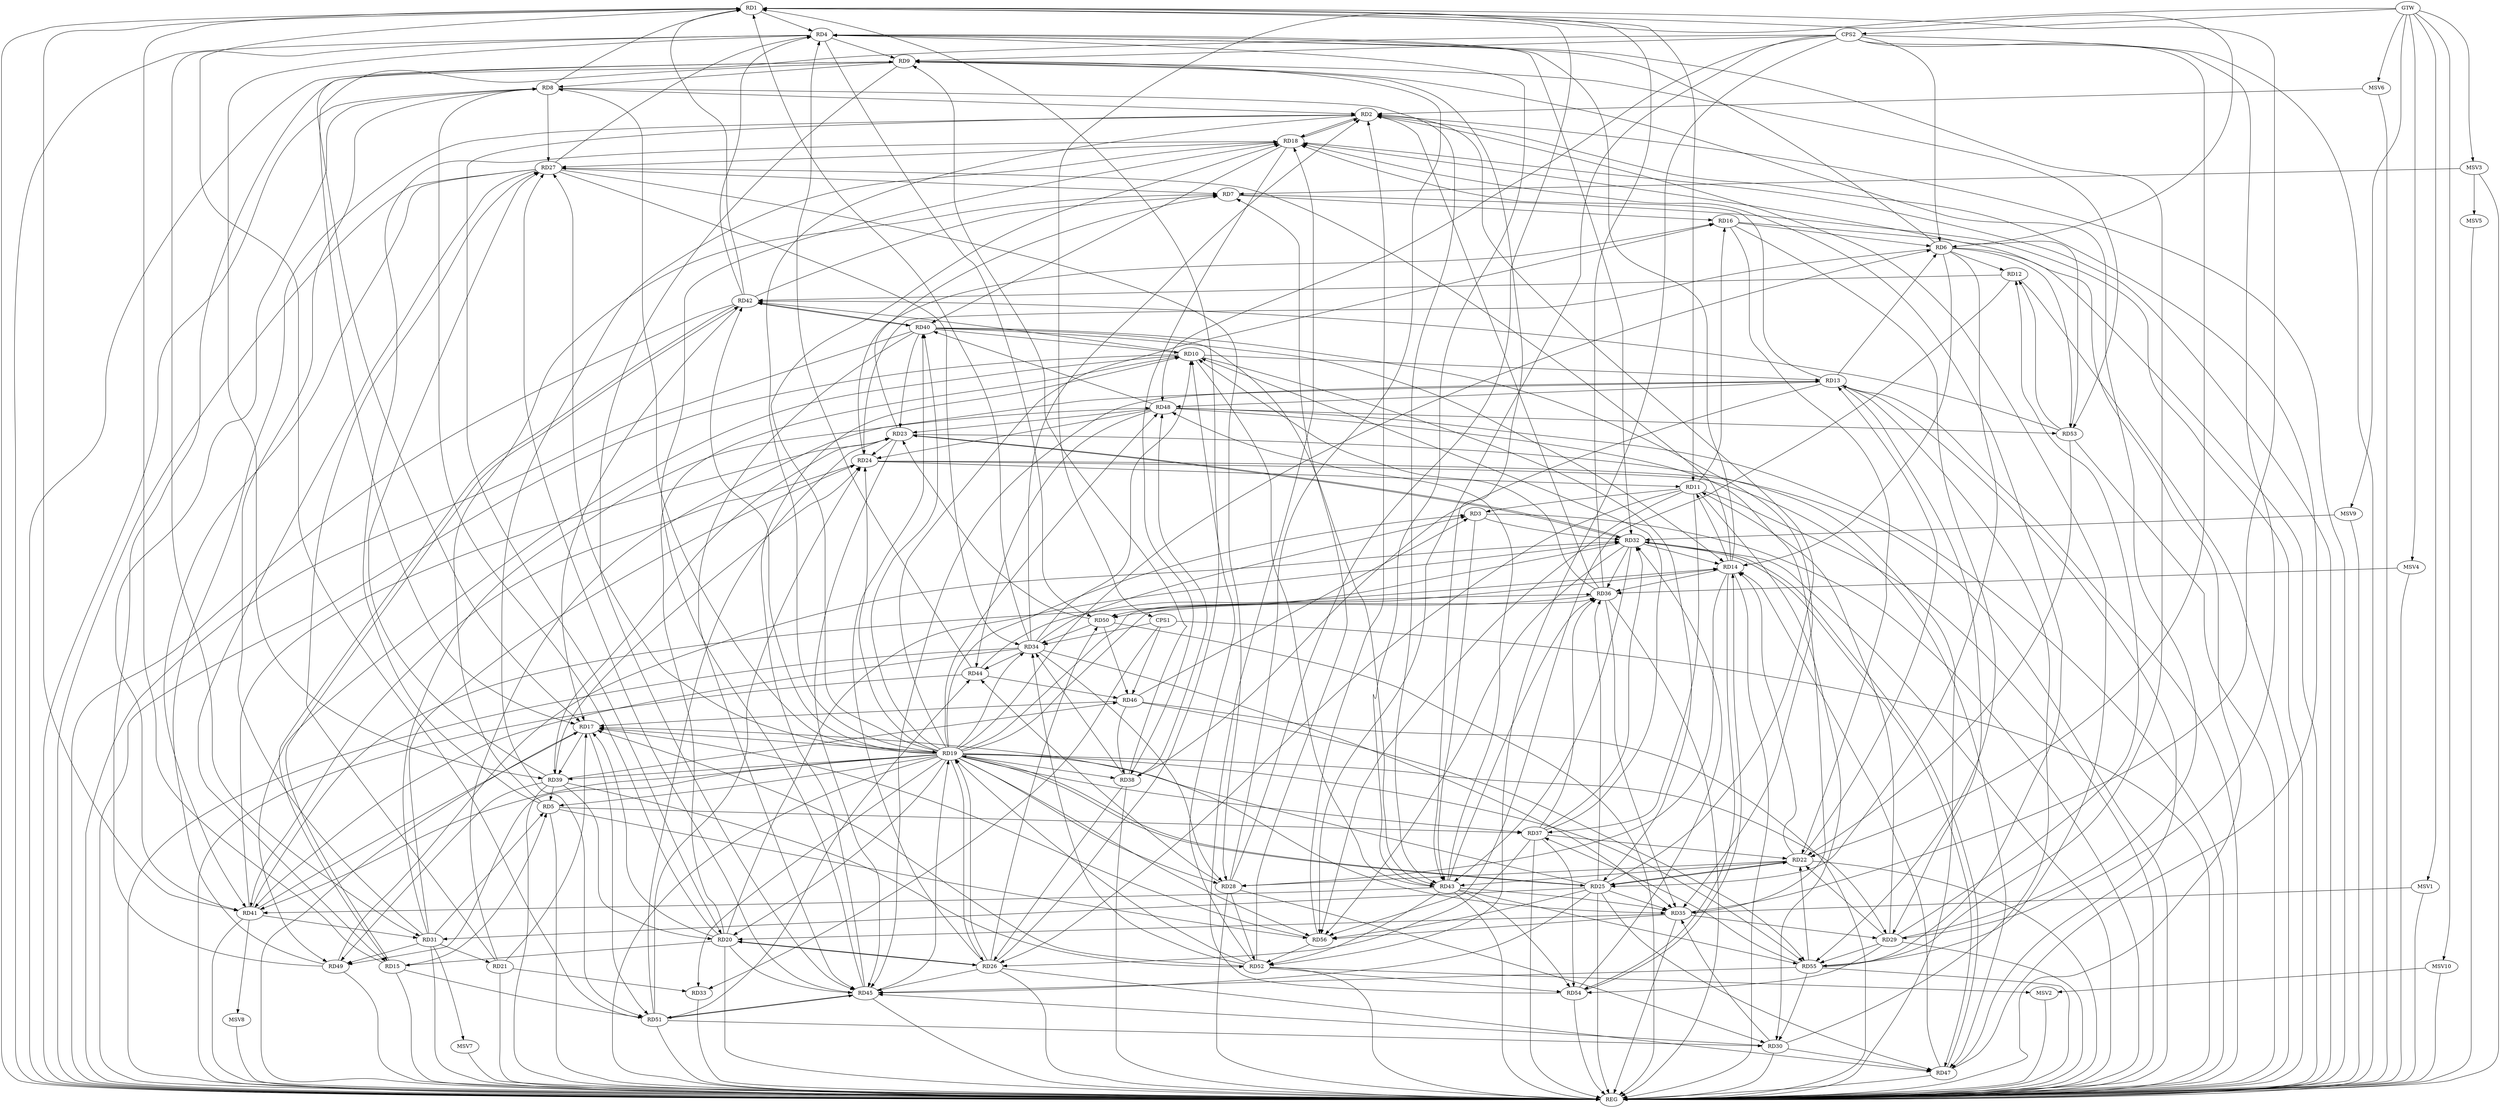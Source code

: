 strict digraph G {
  RD1 [ label="RD1" ];
  RD2 [ label="RD2" ];
  RD3 [ label="RD3" ];
  RD4 [ label="RD4" ];
  RD5 [ label="RD5" ];
  RD6 [ label="RD6" ];
  RD7 [ label="RD7" ];
  RD8 [ label="RD8" ];
  RD9 [ label="RD9" ];
  RD10 [ label="RD10" ];
  RD11 [ label="RD11" ];
  RD12 [ label="RD12" ];
  RD13 [ label="RD13" ];
  RD14 [ label="RD14" ];
  RD15 [ label="RD15" ];
  RD16 [ label="RD16" ];
  RD17 [ label="RD17" ];
  RD18 [ label="RD18" ];
  RD19 [ label="RD19" ];
  RD20 [ label="RD20" ];
  RD21 [ label="RD21" ];
  RD22 [ label="RD22" ];
  RD23 [ label="RD23" ];
  RD24 [ label="RD24" ];
  RD25 [ label="RD25" ];
  RD26 [ label="RD26" ];
  RD27 [ label="RD27" ];
  RD28 [ label="RD28" ];
  RD29 [ label="RD29" ];
  RD30 [ label="RD30" ];
  RD31 [ label="RD31" ];
  RD32 [ label="RD32" ];
  RD33 [ label="RD33" ];
  RD34 [ label="RD34" ];
  RD35 [ label="RD35" ];
  RD36 [ label="RD36" ];
  RD37 [ label="RD37" ];
  RD38 [ label="RD38" ];
  RD39 [ label="RD39" ];
  RD40 [ label="RD40" ];
  RD41 [ label="RD41" ];
  RD42 [ label="RD42" ];
  RD43 [ label="RD43" ];
  RD44 [ label="RD44" ];
  RD45 [ label="RD45" ];
  RD46 [ label="RD46" ];
  RD47 [ label="RD47" ];
  RD48 [ label="RD48" ];
  RD49 [ label="RD49" ];
  RD50 [ label="RD50" ];
  RD51 [ label="RD51" ];
  RD52 [ label="RD52" ];
  RD53 [ label="RD53" ];
  RD54 [ label="RD54" ];
  RD55 [ label="RD55" ];
  RD56 [ label="RD56" ];
  CPS1 [ label="CPS1" ];
  CPS2 [ label="CPS2" ];
  GTW [ label="GTW" ];
  REG [ label="REG" ];
  MSV1 [ label="MSV1" ];
  MSV2 [ label="MSV2" ];
  MSV3 [ label="MSV3" ];
  MSV4 [ label="MSV4" ];
  MSV5 [ label="MSV5" ];
  MSV6 [ label="MSV6" ];
  MSV7 [ label="MSV7" ];
  MSV8 [ label="MSV8" ];
  MSV9 [ label="MSV9" ];
  MSV10 [ label="MSV10" ];
  RD1 -> RD4;
  RD1 -> RD6;
  RD8 -> RD1;
  RD1 -> RD11;
  RD15 -> RD1;
  RD26 -> RD1;
  RD28 -> RD1;
  RD34 -> RD1;
  RD35 -> RD1;
  RD36 -> RD1;
  RD1 -> RD41;
  RD42 -> RD1;
  RD51 -> RD1;
  RD8 -> RD2;
  RD2 -> RD18;
  RD18 -> RD2;
  RD2 -> RD19;
  RD2 -> RD20;
  RD25 -> RD2;
  RD34 -> RD2;
  RD36 -> RD2;
  RD47 -> RD2;
  RD49 -> RD2;
  RD55 -> RD2;
  RD56 -> RD2;
  RD11 -> RD3;
  RD3 -> RD32;
  RD34 -> RD3;
  RD3 -> RD43;
  RD46 -> RD3;
  RD6 -> RD4;
  RD4 -> RD9;
  RD14 -> RD4;
  RD27 -> RD4;
  RD4 -> RD31;
  RD4 -> RD32;
  RD4 -> RD39;
  RD42 -> RD4;
  RD43 -> RD4;
  RD44 -> RD4;
  RD4 -> RD50;
  RD4 -> RD55;
  RD5 -> RD7;
  RD15 -> RD5;
  RD5 -> RD18;
  RD19 -> RD5;
  RD31 -> RD5;
  RD5 -> RD37;
  RD39 -> RD5;
  RD5 -> RD56;
  RD6 -> RD12;
  RD13 -> RD6;
  RD6 -> RD14;
  RD16 -> RD6;
  RD19 -> RD6;
  RD6 -> RD24;
  RD6 -> RD25;
  RD6 -> RD53;
  RD7 -> RD16;
  RD23 -> RD7;
  RD27 -> RD7;
  RD42 -> RD7;
  RD52 -> RD7;
  RD9 -> RD8;
  RD19 -> RD8;
  RD20 -> RD8;
  RD8 -> RD27;
  RD31 -> RD8;
  RD8 -> RD41;
  RD8 -> RD43;
  RD9 -> RD17;
  RD28 -> RD9;
  RD29 -> RD9;
  RD38 -> RD9;
  RD9 -> RD43;
  RD9 -> RD45;
  RD49 -> RD9;
  RD9 -> RD53;
  RD10 -> RD13;
  RD20 -> RD10;
  RD10 -> RD25;
  RD34 -> RD10;
  RD36 -> RD10;
  RD37 -> RD10;
  RD40 -> RD10;
  RD10 -> RD42;
  RD10 -> RD43;
  RD45 -> RD10;
  RD10 -> RD49;
  RD52 -> RD10;
  RD14 -> RD11;
  RD11 -> RD16;
  RD24 -> RD11;
  RD11 -> RD26;
  RD29 -> RD11;
  RD11 -> RD30;
  RD11 -> RD37;
  RD11 -> RD56;
  RD29 -> RD12;
  RD12 -> RD42;
  RD53 -> RD12;
  RD12 -> RD56;
  RD13 -> RD18;
  RD21 -> RD13;
  RD22 -> RD13;
  RD13 -> RD29;
  RD30 -> RD13;
  RD13 -> RD38;
  RD13 -> RD45;
  RD13 -> RD47;
  RD13 -> RD48;
  RD19 -> RD14;
  RD22 -> RD14;
  RD14 -> RD27;
  RD14 -> RD28;
  RD32 -> RD14;
  RD14 -> RD36;
  RD40 -> RD14;
  RD44 -> RD14;
  RD47 -> RD14;
  RD14 -> RD54;
  RD54 -> RD14;
  RD20 -> RD15;
  RD27 -> RD15;
  RD15 -> RD42;
  RD42 -> RD15;
  RD15 -> RD51;
  RD16 -> RD22;
  RD24 -> RD16;
  RD16 -> RD55;
  RD17 -> RD19;
  RD20 -> RD17;
  RD21 -> RD17;
  RD25 -> RD17;
  RD17 -> RD39;
  RD41 -> RD17;
  RD42 -> RD17;
  RD46 -> RD17;
  RD17 -> RD51;
  RD52 -> RD17;
  RD56 -> RD17;
  RD18 -> RD27;
  RD18 -> RD38;
  RD18 -> RD40;
  RD45 -> RD18;
  RD18 -> RD51;
  RD53 -> RD18;
  RD54 -> RD18;
  RD55 -> RD18;
  RD25 -> RD19;
  RD26 -> RD19;
  RD19 -> RD27;
  RD19 -> RD33;
  RD19 -> RD34;
  RD19 -> RD35;
  RD19 -> RD36;
  RD19 -> RD39;
  RD45 -> RD19;
  RD52 -> RD19;
  RD20 -> RD26;
  RD26 -> RD20;
  RD20 -> RD32;
  RD35 -> RD20;
  RD39 -> RD20;
  RD20 -> RD45;
  RD21 -> RD27;
  RD31 -> RD21;
  RD21 -> RD33;
  RD22 -> RD25;
  RD25 -> RD22;
  RD22 -> RD28;
  RD29 -> RD22;
  RD37 -> RD22;
  RD22 -> RD43;
  RD53 -> RD22;
  RD55 -> RD22;
  RD23 -> RD24;
  RD23 -> RD32;
  RD32 -> RD23;
  RD23 -> RD39;
  RD40 -> RD23;
  RD41 -> RD23;
  RD23 -> RD45;
  RD48 -> RD23;
  RD50 -> RD23;
  RD51 -> RD23;
  RD31 -> RD24;
  RD39 -> RD24;
  RD24 -> RD41;
  RD24 -> RD47;
  RD48 -> RD24;
  RD51 -> RD24;
  RD25 -> RD31;
  RD25 -> RD35;
  RD25 -> RD36;
  RD25 -> RD45;
  RD25 -> RD47;
  RD25 -> RD56;
  RD37 -> RD26;
  RD38 -> RD26;
  RD26 -> RD40;
  RD26 -> RD45;
  RD26 -> RD47;
  RD26 -> RD50;
  RD27 -> RD28;
  RD27 -> RD34;
  RD39 -> RD27;
  RD27 -> RD41;
  RD45 -> RD27;
  RD28 -> RD30;
  RD34 -> RD28;
  RD28 -> RD44;
  RD28 -> RD52;
  RD35 -> RD29;
  RD29 -> RD54;
  RD29 -> RD55;
  RD30 -> RD35;
  RD30 -> RD45;
  RD30 -> RD47;
  RD51 -> RD30;
  RD55 -> RD30;
  RD41 -> RD31;
  RD31 -> RD48;
  RD31 -> RD49;
  RD32 -> RD36;
  RD37 -> RD32;
  RD32 -> RD43;
  RD32 -> RD47;
  RD47 -> RD32;
  RD49 -> RD32;
  RD32 -> RD50;
  RD54 -> RD32;
  RD32 -> RD56;
  RD34 -> RD35;
  RD38 -> RD34;
  RD34 -> RD41;
  RD34 -> RD44;
  RD50 -> RD34;
  RD52 -> RD34;
  RD36 -> RD35;
  RD40 -> RD35;
  RD43 -> RD35;
  RD48 -> RD35;
  RD35 -> RD56;
  RD37 -> RD36;
  RD41 -> RD36;
  RD43 -> RD36;
  RD36 -> RD50;
  RD37 -> RD54;
  RD55 -> RD37;
  RD46 -> RD38;
  RD38 -> RD48;
  RD39 -> RD46;
  RD39 -> RD49;
  RD39 -> RD52;
  RD40 -> RD42;
  RD42 -> RD40;
  RD40 -> RD43;
  RD40 -> RD45;
  RD48 -> RD40;
  RD43 -> RD41;
  RD53 -> RD42;
  RD43 -> RD48;
  RD43 -> RD52;
  RD43 -> RD54;
  RD43 -> RD55;
  RD44 -> RD46;
  RD48 -> RD44;
  RD51 -> RD44;
  RD45 -> RD51;
  RD51 -> RD45;
  RD55 -> RD45;
  RD50 -> RD46;
  RD46 -> RD55;
  RD48 -> RD53;
  RD52 -> RD54;
  RD56 -> RD52;
  CPS1 -> RD33;
  CPS1 -> RD46;
  CPS1 -> RD34;
  CPS2 -> RD48;
  CPS2 -> RD17;
  CPS2 -> RD22;
  CPS2 -> RD9;
  CPS2 -> RD52;
  CPS2 -> RD6;
  CPS2 -> RD56;
  CPS2 -> RD29;
  GTW -> CPS1;
  GTW -> CPS2;
  RD1 -> REG;
  RD2 -> REG;
  RD3 -> REG;
  RD4 -> REG;
  RD5 -> REG;
  RD6 -> REG;
  RD7 -> REG;
  RD8 -> REG;
  RD9 -> REG;
  RD10 -> REG;
  RD11 -> REG;
  RD12 -> REG;
  RD13 -> REG;
  RD14 -> REG;
  RD15 -> REG;
  RD16 -> REG;
  RD17 -> REG;
  RD18 -> REG;
  RD19 -> REG;
  RD20 -> REG;
  RD21 -> REG;
  RD22 -> REG;
  RD23 -> REG;
  RD24 -> REG;
  RD25 -> REG;
  RD26 -> REG;
  RD27 -> REG;
  RD28 -> REG;
  RD29 -> REG;
  RD30 -> REG;
  RD31 -> REG;
  RD32 -> REG;
  RD33 -> REG;
  RD34 -> REG;
  RD35 -> REG;
  RD36 -> REG;
  RD37 -> REG;
  RD38 -> REG;
  RD39 -> REG;
  RD40 -> REG;
  RD41 -> REG;
  RD42 -> REG;
  RD43 -> REG;
  RD44 -> REG;
  RD45 -> REG;
  RD46 -> REG;
  RD47 -> REG;
  RD48 -> REG;
  RD49 -> REG;
  RD50 -> REG;
  RD51 -> REG;
  RD52 -> REG;
  RD53 -> REG;
  RD54 -> REG;
  RD55 -> REG;
  CPS1 -> REG;
  CPS2 -> REG;
  RD19 -> RD48;
  RD19 -> RD38;
  RD19 -> RD28;
  RD19 -> RD55;
  RD19 -> RD24;
  RD19 -> RD29;
  RD19 -> RD16;
  RD19 -> RD26;
  RD19 -> RD40;
  RD19 -> RD42;
  RD19 -> RD3;
  RD19 -> RD18;
  RD19 -> RD20;
  RD19 -> RD41;
  RD19 -> RD49;
  RD19 -> RD25;
  RD19 -> RD37;
  RD19 -> RD56;
  MSV1 -> RD35;
  GTW -> MSV1;
  MSV1 -> REG;
  RD52 -> MSV2;
  MSV2 -> REG;
  MSV3 -> RD7;
  GTW -> MSV3;
  MSV3 -> REG;
  MSV4 -> RD36;
  GTW -> MSV4;
  MSV4 -> REG;
  MSV3 -> MSV5;
  MSV5 -> REG;
  MSV6 -> RD2;
  GTW -> MSV6;
  MSV6 -> REG;
  RD31 -> MSV7;
  MSV7 -> REG;
  RD41 -> MSV8;
  MSV8 -> REG;
  MSV9 -> RD32;
  GTW -> MSV9;
  MSV9 -> REG;
  MSV10 -> MSV2;
  GTW -> MSV10;
  MSV10 -> REG;
}
